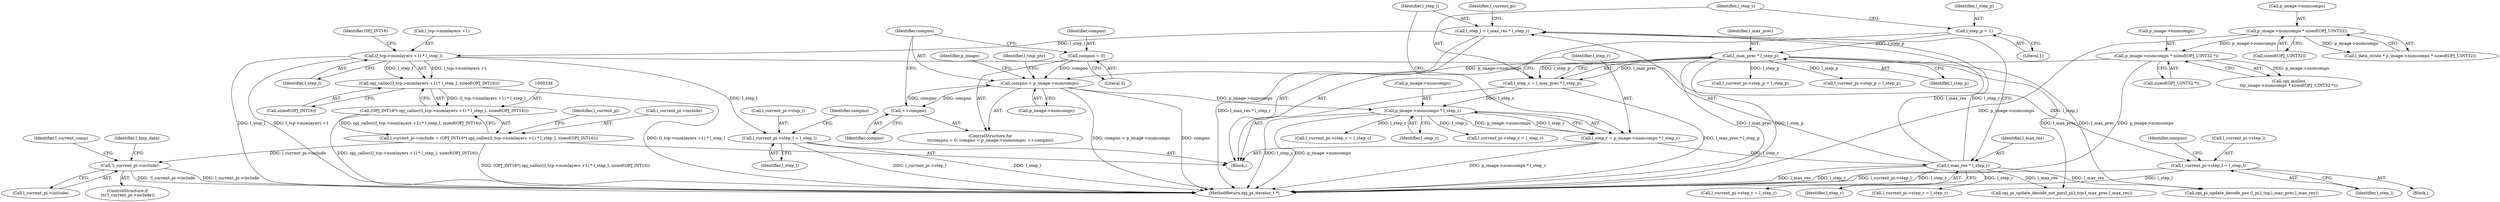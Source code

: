 digraph "1_openjpeg_c16bc057ba3f125051c9966cf1f5b68a05681de4@del" {
"1000340" [label="(Call,(l_tcp->numlayers +1) * l_step_l)"];
"1000325" [label="(Call,l_step_l = l_max_res * l_step_r)"];
"1000327" [label="(Call,l_max_res * l_step_r)"];
"1000318" [label="(Call,l_step_r = p_image->numcomps * l_step_c)"];
"1000320" [label="(Call,p_image->numcomps * l_step_c)"];
"1000273" [label="(Call,compno < p_image->numcomps)"];
"1000270" [label="(Call,compno = 0)"];
"1000278" [label="(Call,++compno)"];
"1000236" [label="(Call,p_image->numcomps * sizeof(OPJ_UINT32 *))"];
"1000219" [label="(Call,p_image->numcomps * sizeof(OPJ_UINT32))"];
"1000313" [label="(Call,l_step_c = l_max_prec * l_step_p)"];
"1000315" [label="(Call,l_max_prec * l_step_p)"];
"1000310" [label="(Call,l_step_p = 1)"];
"1000339" [label="(Call,opj_calloc((l_tcp->numlayers +1) * l_step_l, sizeof(OPJ_INT16)))"];
"1000337" [label="(Call,(OPJ_INT16*) opj_calloc((l_tcp->numlayers +1) * l_step_l, sizeof(OPJ_INT16)))"];
"1000333" [label="(Call,l_current_pi->include = (OPJ_INT16*) opj_calloc((l_tcp->numlayers +1) * l_step_l, sizeof(OPJ_INT16)))"];
"1000350" [label="(Call,!l_current_pi->include)"];
"1000414" [label="(Call,l_current_pi->step_l = l_step_l)"];
"1000566" [label="(Call,l_current_pi->step_l = l_step_l)"];
"1000313" [label="(Call,l_step_c = l_max_prec * l_step_p)"];
"1000311" [label="(Identifier,l_step_p)"];
"1000365" [label="(Identifier,l_current_comp)"];
"1000275" [label="(Call,p_image->numcomps)"];
"1000321" [label="(Call,p_image->numcomps)"];
"1000272" [label="(Literal,0)"];
"1000341" [label="(Call,l_tcp->numlayers +1)"];
"1000689" [label="(Call,opj_pi_update_decode_not_poc(l_pi,l_tcp,l_max_prec,l_max_res))"];
"1000270" [label="(Call,compno = 0)"];
"1000235" [label="(Call,opj_malloc(\n\t\tp_image->numcomps * sizeof(OPJ_UINT32 *)))"];
"1000551" [label="(Call,l_current_pi->step_p = l_step_p)"];
"1000273" [label="(Call,compno < p_image->numcomps)"];
"1000219" [label="(Call,p_image->numcomps * sizeof(OPJ_UINT32))"];
"1000317" [label="(Identifier,l_step_p)"];
"1000333" [label="(Call,l_current_pi->include = (OPJ_INT16*) opj_calloc((l_tcp->numlayers +1) * l_step_l, sizeof(OPJ_INT16)))"];
"1000329" [label="(Identifier,l_step_r)"];
"1000351" [label="(Call,l_current_pi->include)"];
"1000573" [label="(Identifier,compno)"];
"1000566" [label="(Call,l_current_pi->step_l = l_step_l)"];
"1000326" [label="(Identifier,l_step_l)"];
"1000283" [label="(Identifier,l_tmp_ptr)"];
"1000223" [label="(Call,sizeof(OPJ_UINT32))"];
"1000325" [label="(Call,l_step_l = l_max_res * l_step_r)"];
"1000348" [label="(Identifier,OPJ_INT16)"];
"1000312" [label="(Literal,1)"];
"1000274" [label="(Identifier,compno)"];
"1000347" [label="(Call,sizeof(OPJ_INT16))"];
"1000319" [label="(Identifier,l_step_r)"];
"1000418" [label="(Identifier,l_step_l)"];
"1000340" [label="(Call,(l_tcp->numlayers +1) * l_step_l)"];
"1000331" [label="(Identifier,l_current_pi)"];
"1000556" [label="(Call,l_current_pi->step_c = l_step_c)"];
"1000570" [label="(Identifier,l_step_l)"];
"1000339" [label="(Call,opj_calloc((l_tcp->numlayers +1) * l_step_l, sizeof(OPJ_INT16)))"];
"1000316" [label="(Identifier,l_max_prec)"];
"1000240" [label="(Call,sizeof(OPJ_UINT32 *))"];
"1000350" [label="(Call,!l_current_pi->include)"];
"1000318" [label="(Call,l_step_r = p_image->numcomps * l_step_c)"];
"1000421" [label="(Identifier,compno)"];
"1000334" [label="(Call,l_current_pi->include)"];
"1000567" [label="(Call,l_current_pi->step_l)"];
"1000217" [label="(Call,l_data_stride * p_image->numcomps * sizeof(OPJ_UINT32))"];
"1000236" [label="(Call,p_image->numcomps * sizeof(OPJ_UINT32 *))"];
"1000320" [label="(Call,p_image->numcomps * l_step_c)"];
"1000315" [label="(Call,l_max_prec * l_step_p)"];
"1000352" [label="(Identifier,l_current_pi)"];
"1000269" [label="(ControlStructure,for\n\t\t(compno = 0; compno < p_image->numcomps; ++compno))"];
"1000237" [label="(Call,p_image->numcomps)"];
"1000271" [label="(Identifier,compno)"];
"1000314" [label="(Identifier,l_step_c)"];
"1000310" [label="(Call,l_step_p = 1)"];
"1000349" [label="(ControlStructure,if\n \t\t(!l_current_pi->include))"];
"1000415" [label="(Call,l_current_pi->step_l)"];
"1000414" [label="(Call,l_current_pi->step_l = l_step_l)"];
"1000328" [label="(Identifier,l_max_res)"];
"1000404" [label="(Call,l_current_pi->step_c = l_step_c)"];
"1000290" [label="(Identifier,p_image)"];
"1000337" [label="(Call,(OPJ_INT16*) opj_calloc((l_tcp->numlayers +1) * l_step_l, sizeof(OPJ_INT16)))"];
"1000279" [label="(Identifier,compno)"];
"1000327" [label="(Call,l_max_res * l_step_r)"];
"1000399" [label="(Call,l_current_pi->step_p = l_step_p)"];
"1000126" [label="(Block,)"];
"1000324" [label="(Identifier,l_step_c)"];
"1000346" [label="(Identifier,l_step_l)"];
"1000356" [label="(Identifier,l_tmp_data)"];
"1000515" [label="(Block,)"];
"1000682" [label="(Call,opj_pi_update_decode_poc (l_pi,l_tcp,l_max_prec,l_max_res))"];
"1000696" [label="(MethodReturn,opj_pi_iterator_t *)"];
"1000561" [label="(Call,l_current_pi->step_r = l_step_r)"];
"1000409" [label="(Call,l_current_pi->step_r = l_step_r)"];
"1000278" [label="(Call,++compno)"];
"1000220" [label="(Call,p_image->numcomps)"];
"1000340" -> "1000339"  [label="AST: "];
"1000340" -> "1000346"  [label="CFG: "];
"1000341" -> "1000340"  [label="AST: "];
"1000346" -> "1000340"  [label="AST: "];
"1000348" -> "1000340"  [label="CFG: "];
"1000340" -> "1000696"  [label="DDG: l_step_l"];
"1000340" -> "1000696"  [label="DDG: l_tcp->numlayers +1"];
"1000340" -> "1000339"  [label="DDG: l_tcp->numlayers +1"];
"1000340" -> "1000339"  [label="DDG: l_step_l"];
"1000325" -> "1000340"  [label="DDG: l_step_l"];
"1000340" -> "1000414"  [label="DDG: l_step_l"];
"1000340" -> "1000566"  [label="DDG: l_step_l"];
"1000325" -> "1000126"  [label="AST: "];
"1000325" -> "1000327"  [label="CFG: "];
"1000326" -> "1000325"  [label="AST: "];
"1000327" -> "1000325"  [label="AST: "];
"1000331" -> "1000325"  [label="CFG: "];
"1000325" -> "1000696"  [label="DDG: l_max_res * l_step_r"];
"1000327" -> "1000325"  [label="DDG: l_max_res"];
"1000327" -> "1000325"  [label="DDG: l_step_r"];
"1000327" -> "1000329"  [label="CFG: "];
"1000328" -> "1000327"  [label="AST: "];
"1000329" -> "1000327"  [label="AST: "];
"1000327" -> "1000696"  [label="DDG: l_max_res"];
"1000327" -> "1000696"  [label="DDG: l_step_r"];
"1000318" -> "1000327"  [label="DDG: l_step_r"];
"1000327" -> "1000409"  [label="DDG: l_step_r"];
"1000327" -> "1000561"  [label="DDG: l_step_r"];
"1000327" -> "1000682"  [label="DDG: l_max_res"];
"1000327" -> "1000689"  [label="DDG: l_max_res"];
"1000318" -> "1000126"  [label="AST: "];
"1000318" -> "1000320"  [label="CFG: "];
"1000319" -> "1000318"  [label="AST: "];
"1000320" -> "1000318"  [label="AST: "];
"1000326" -> "1000318"  [label="CFG: "];
"1000318" -> "1000696"  [label="DDG: p_image->numcomps * l_step_c"];
"1000320" -> "1000318"  [label="DDG: p_image->numcomps"];
"1000320" -> "1000318"  [label="DDG: l_step_c"];
"1000320" -> "1000324"  [label="CFG: "];
"1000321" -> "1000320"  [label="AST: "];
"1000324" -> "1000320"  [label="AST: "];
"1000320" -> "1000696"  [label="DDG: l_step_c"];
"1000320" -> "1000696"  [label="DDG: p_image->numcomps"];
"1000273" -> "1000320"  [label="DDG: p_image->numcomps"];
"1000313" -> "1000320"  [label="DDG: l_step_c"];
"1000320" -> "1000404"  [label="DDG: l_step_c"];
"1000320" -> "1000556"  [label="DDG: l_step_c"];
"1000273" -> "1000269"  [label="AST: "];
"1000273" -> "1000275"  [label="CFG: "];
"1000274" -> "1000273"  [label="AST: "];
"1000275" -> "1000273"  [label="AST: "];
"1000283" -> "1000273"  [label="CFG: "];
"1000290" -> "1000273"  [label="CFG: "];
"1000273" -> "1000696"  [label="DDG: compno"];
"1000273" -> "1000696"  [label="DDG: compno < p_image->numcomps"];
"1000270" -> "1000273"  [label="DDG: compno"];
"1000278" -> "1000273"  [label="DDG: compno"];
"1000236" -> "1000273"  [label="DDG: p_image->numcomps"];
"1000273" -> "1000278"  [label="DDG: compno"];
"1000270" -> "1000269"  [label="AST: "];
"1000270" -> "1000272"  [label="CFG: "];
"1000271" -> "1000270"  [label="AST: "];
"1000272" -> "1000270"  [label="AST: "];
"1000274" -> "1000270"  [label="CFG: "];
"1000278" -> "1000269"  [label="AST: "];
"1000278" -> "1000279"  [label="CFG: "];
"1000279" -> "1000278"  [label="AST: "];
"1000274" -> "1000278"  [label="CFG: "];
"1000236" -> "1000235"  [label="AST: "];
"1000236" -> "1000240"  [label="CFG: "];
"1000237" -> "1000236"  [label="AST: "];
"1000240" -> "1000236"  [label="AST: "];
"1000235" -> "1000236"  [label="CFG: "];
"1000236" -> "1000696"  [label="DDG: p_image->numcomps"];
"1000236" -> "1000235"  [label="DDG: p_image->numcomps"];
"1000219" -> "1000236"  [label="DDG: p_image->numcomps"];
"1000219" -> "1000217"  [label="AST: "];
"1000219" -> "1000223"  [label="CFG: "];
"1000220" -> "1000219"  [label="AST: "];
"1000223" -> "1000219"  [label="AST: "];
"1000217" -> "1000219"  [label="CFG: "];
"1000219" -> "1000696"  [label="DDG: p_image->numcomps"];
"1000219" -> "1000217"  [label="DDG: p_image->numcomps"];
"1000313" -> "1000126"  [label="AST: "];
"1000313" -> "1000315"  [label="CFG: "];
"1000314" -> "1000313"  [label="AST: "];
"1000315" -> "1000313"  [label="AST: "];
"1000319" -> "1000313"  [label="CFG: "];
"1000313" -> "1000696"  [label="DDG: l_max_prec * l_step_p"];
"1000315" -> "1000313"  [label="DDG: l_max_prec"];
"1000315" -> "1000313"  [label="DDG: l_step_p"];
"1000315" -> "1000317"  [label="CFG: "];
"1000316" -> "1000315"  [label="AST: "];
"1000317" -> "1000315"  [label="AST: "];
"1000315" -> "1000696"  [label="DDG: l_max_prec"];
"1000315" -> "1000696"  [label="DDG: l_step_p"];
"1000310" -> "1000315"  [label="DDG: l_step_p"];
"1000315" -> "1000399"  [label="DDG: l_step_p"];
"1000315" -> "1000551"  [label="DDG: l_step_p"];
"1000315" -> "1000682"  [label="DDG: l_max_prec"];
"1000315" -> "1000689"  [label="DDG: l_max_prec"];
"1000310" -> "1000126"  [label="AST: "];
"1000310" -> "1000312"  [label="CFG: "];
"1000311" -> "1000310"  [label="AST: "];
"1000312" -> "1000310"  [label="AST: "];
"1000314" -> "1000310"  [label="CFG: "];
"1000339" -> "1000337"  [label="AST: "];
"1000339" -> "1000347"  [label="CFG: "];
"1000347" -> "1000339"  [label="AST: "];
"1000337" -> "1000339"  [label="CFG: "];
"1000339" -> "1000696"  [label="DDG: (l_tcp->numlayers +1) * l_step_l"];
"1000339" -> "1000337"  [label="DDG: (l_tcp->numlayers +1) * l_step_l"];
"1000337" -> "1000333"  [label="AST: "];
"1000338" -> "1000337"  [label="AST: "];
"1000333" -> "1000337"  [label="CFG: "];
"1000337" -> "1000696"  [label="DDG: opj_calloc((l_tcp->numlayers +1) * l_step_l, sizeof(OPJ_INT16))"];
"1000337" -> "1000333"  [label="DDG: opj_calloc((l_tcp->numlayers +1) * l_step_l, sizeof(OPJ_INT16))"];
"1000333" -> "1000126"  [label="AST: "];
"1000334" -> "1000333"  [label="AST: "];
"1000352" -> "1000333"  [label="CFG: "];
"1000333" -> "1000696"  [label="DDG: (OPJ_INT16*) opj_calloc((l_tcp->numlayers +1) * l_step_l, sizeof(OPJ_INT16))"];
"1000333" -> "1000350"  [label="DDG: l_current_pi->include"];
"1000350" -> "1000349"  [label="AST: "];
"1000350" -> "1000351"  [label="CFG: "];
"1000351" -> "1000350"  [label="AST: "];
"1000356" -> "1000350"  [label="CFG: "];
"1000365" -> "1000350"  [label="CFG: "];
"1000350" -> "1000696"  [label="DDG: l_current_pi->include"];
"1000350" -> "1000696"  [label="DDG: !l_current_pi->include"];
"1000414" -> "1000126"  [label="AST: "];
"1000414" -> "1000418"  [label="CFG: "];
"1000415" -> "1000414"  [label="AST: "];
"1000418" -> "1000414"  [label="AST: "];
"1000421" -> "1000414"  [label="CFG: "];
"1000414" -> "1000696"  [label="DDG: l_step_l"];
"1000414" -> "1000696"  [label="DDG: l_current_pi->step_l"];
"1000566" -> "1000515"  [label="AST: "];
"1000566" -> "1000570"  [label="CFG: "];
"1000567" -> "1000566"  [label="AST: "];
"1000570" -> "1000566"  [label="AST: "];
"1000573" -> "1000566"  [label="CFG: "];
"1000566" -> "1000696"  [label="DDG: l_current_pi->step_l"];
"1000566" -> "1000696"  [label="DDG: l_step_l"];
}
